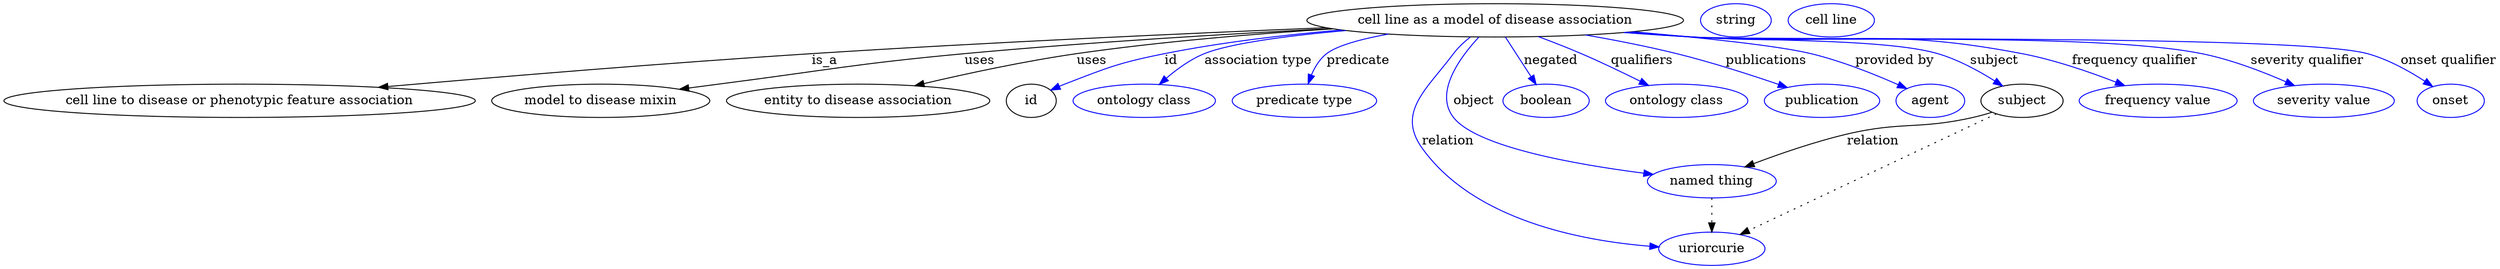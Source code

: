 digraph {
	graph [bb="0,0,2184.9,283"];
	node [label="\N"];
	"cell line as a model of disease association"	 [height=0.5,
		label="cell line as a model of disease association",
		pos="1303.6,265",
		width=4.4232];
	"cell line to disease or phenotypic feature association"	 [height=0.5,
		pos="195.63,178",
		width=5.4342];
	"cell line as a model of disease association" -> "cell line to disease or phenotypic feature association"	 [label=is_a,
		lp="705.63,221.5",
		pos="e,318.54,192.04 1156.5,258.07 1033,251.83 852.2,241.7 694.63,229 570.43,218.99 429.18,204.23 328.74,193.17"];
	"model to disease mixin"	 [height=0.5,
		pos="502.63,178",
		width=2.5998];
	"cell line as a model of disease association" -> "model to disease mixin"	 [label=uses,
		lp="846.63,221.5",
		pos="e,571.29,190.29 1162.6,256.63 1069.3,250.49 944.52,241.12 834.63,229 732.42,217.73 707.18,212.19 605.63,196 597.73,194.74 589.5,\
193.38 581.28,191.99"];
	"entity to disease association"	 [height=0.5,
		pos="723.63,178",
		width=3.0331];
	"cell line as a model of disease association" -> "entity to disease association"	 [label=uses,
		lp="942.63,221.5",
		pos="e,778.09,193.72 1163.9,256.36 1093.6,250.78 1007.3,242.07 930.63,229 882.26,220.75 828.48,207.37 787.86,196.38"];
	id	 [height=0.5,
		pos="877.63,178",
		width=0.75];
	"cell line as a model of disease association" -> id	 [color=blue,
		label=id,
		lp="1012.1,221.5",
		pos="e,899.13,189.29 1170.2,255.14 1118.7,249.69 1059.5,241.42 1006.6,229 963.94,218.97 953.99,213.17 913.63,196 911.85,195.24 910.03,\
194.43 908.2,193.6",
		style=solid];
	"association type"	 [color=blue,
		height=0.5,
		label="ontology class",
		pos="984.63,178",
		width=1.7151];
	"cell line as a model of disease association" -> "association type"	 [color=blue,
		label="association type",
		lp="1089.6,221.5",
		pos="e,1000.5,195.59 1177.7,253.98 1124.6,247.99 1069.6,239.61 1045.6,229 1031.6,222.78 1018.3,212.37 1007.7,202.56",
		style=solid];
	predicate	 [color=blue,
		height=0.5,
		label="predicate type",
		pos="1124.6,178",
		width=1.679];
	"cell line as a model of disease association" -> predicate	 [color=blue,
		label=predicate,
		lp="1173.6,221.5",
		pos="e,1128.8,196.09 1210.6,250.33 1183.8,244.63 1159.1,237.42 1148.6,229 1141.2,223.01 1136,214.2 1132.3,205.58",
		style=solid];
	object	 [color=blue,
		height=0.5,
		label="named thing",
		pos="1495.6,91",
		width=1.5346];
	"cell line as a model of disease association" -> object	 [color=blue,
		label=object,
		lp="1284.6,178",
		pos="e,1446,98.997 1287.9,246.71 1270.7,224.42 1248,186.46 1267.6,160 1287.8,132.79 1375.6,112.14 1436.2,100.8",
		style=solid];
	relation	 [color=blue,
		height=0.5,
		label=uriorcurie,
		pos="1495.6,18",
		width=1.2638];
	"cell line as a model of disease association" -> relation	 [color=blue,
		label=relation,
		lp="1268.6,134.5",
		pos="e,1451.4,22.974 1278.6,246.91 1272.9,241.71 1267.5,235.64 1263.6,229 1240.7,189.26 1222.5,165.42 1247.6,127 1290.4,61.478 1382.3,\
35.083 1441.5,24.633",
		style=solid];
	negated	 [color=blue,
		height=0.5,
		label=boolean,
		pos="1348.6,178",
		width=1.0652];
	"cell line as a model of disease association" -> negated	 [color=blue,
		label=negated,
		lp="1351.1,221.5",
		pos="e,1339.5,195.71 1313,246.97 1319.3,234.76 1327.7,218.41 1334.8,204.7",
		style=solid];
	qualifiers	 [color=blue,
		height=0.5,
		label="ontology class",
		pos="1466.6,178",
		width=1.7151];
	"cell line as a model of disease association" -> qualifiers	 [color=blue,
		label=qualifiers,
		lp="1430.6,221.5",
		pos="e,1438.9,194.27 1340.2,247.46 1351.9,241.72 1364.9,235.21 1376.6,229 1394.4,219.57 1413.9,208.61 1430.2,199.27",
		style=solid];
	publications	 [color=blue,
		height=0.5,
		label=publication,
		pos="1596.6,178",
		width=1.3902];
	"cell line as a model of disease association" -> publications	 [color=blue,
		label=publications,
		lp="1536.1,221.5",
		pos="e,1563.8,191.72 1381.6,249.27 1407,243.58 1435.2,236.65 1460.6,229 1492.6,219.4 1527.8,206.1 1554.4,195.5",
		style=solid];
	"provided by"	 [color=blue,
		height=0.5,
		label=agent,
		pos="1694.6,178",
		width=0.83048];
	"cell line as a model of disease association" -> "provided by"	 [color=blue,
		label="provided by",
		lp="1651.6,221.5",
		pos="e,1671.7,189.99 1418.8,252.53 1478.4,245.5 1544.7,236.62 1573.6,229 1604.8,220.78 1638.5,206.07 1662.4,194.55",
		style=solid];
	subject	 [height=0.5,
		pos="1778.6,178",
		width=0.99297];
	"cell line as a model of disease association" -> subject	 [color=blue,
		label=subject,
		lp="1742.1,221.5",
		pos="e,1758.4,192.91 1417.9,252.38 1435.9,250.51 1454.3,248.65 1471.6,247 1568,237.84 1596.2,257.52 1688.6,229 1710.6,222.24 1733,209.53 \
1750,198.49",
		style=solid];
	"frequency qualifier"	 [color=blue,
		height=0.5,
		label="frequency value",
		pos="1899.6,178",
		width=1.8776];
	"cell line as a model of disease association" -> "frequency qualifier"	 [color=blue,
		label="frequency qualifier",
		lp="1867.6,221.5",
		pos="e,1866.6,193.79 1416.1,252.24 1434.6,250.34 1453.7,248.51 1471.6,247 1602.1,236.02 1637.7,256.6 1765.6,229 1797.2,222.18 1831.3,\
209.15 1857.1,197.97",
		style=solid];
	"severity qualifier"	 [color=blue,
		height=0.5,
		label="severity value",
		pos="2044.6,178",
		width=1.661];
	"cell line as a model of disease association" -> "severity qualifier"	 [color=blue,
		label="severity qualifier",
		lp="2015.1,221.5",
		pos="e,2015.3,193.9 1414.7,252.04 1433.7,250.13 1453.2,248.35 1471.6,247 1571.9,239.64 1825.5,250.87 1923.6,229 1952.4,222.59 1982.9,\
209.66 2006.1,198.42",
		style=solid];
	"onset qualifier"	 [color=blue,
		height=0.5,
		label=onset,
		pos="2155.6,178",
		width=0.81243];
	"cell line as a model of disease association" -> "onset qualifier"	 [color=blue,
		label="onset qualifier",
		lp="2138.1,221.5",
		pos="e,2137.2,192.05 1413.8,251.98 1433,250.05 1452.9,248.29 1471.6,247 1537.5,242.48 2002,246.8 2065.6,229 2088.5,222.61 2111.7,209.25 \
2128.8,197.81",
		style=solid];
	association_id	 [color=blue,
		height=0.5,
		label=string,
		pos="1511.6,265",
		width=0.84854];
	object -> relation	 [pos="e,1495.6,36.09 1495.6,72.955 1495.6,64.883 1495.6,55.176 1495.6,46.182",
		style=dotted];
	subject -> object	 [label=relation,
		lp="1643.6,134.5",
		pos="e,1527.1,105.89 1751.4,165.98 1745.6,163.75 1739.5,161.62 1733.6,160 1685.5,146.64 1670.8,155.39 1622.6,142 1593,133.76 1560.9,120.83 \
1536.4,110.05"];
	subject -> relation	 [pos="e,1521.7,32.759 1754.5,164.36 1704.4,136.02 1588.8,70.7 1530.6,37.757",
		style=dotted];
	"cell line as a model of disease association_subject"	 [color=blue,
		height=0.5,
		label="cell line",
		pos="1599.6,265",
		width=1.0832];
}
